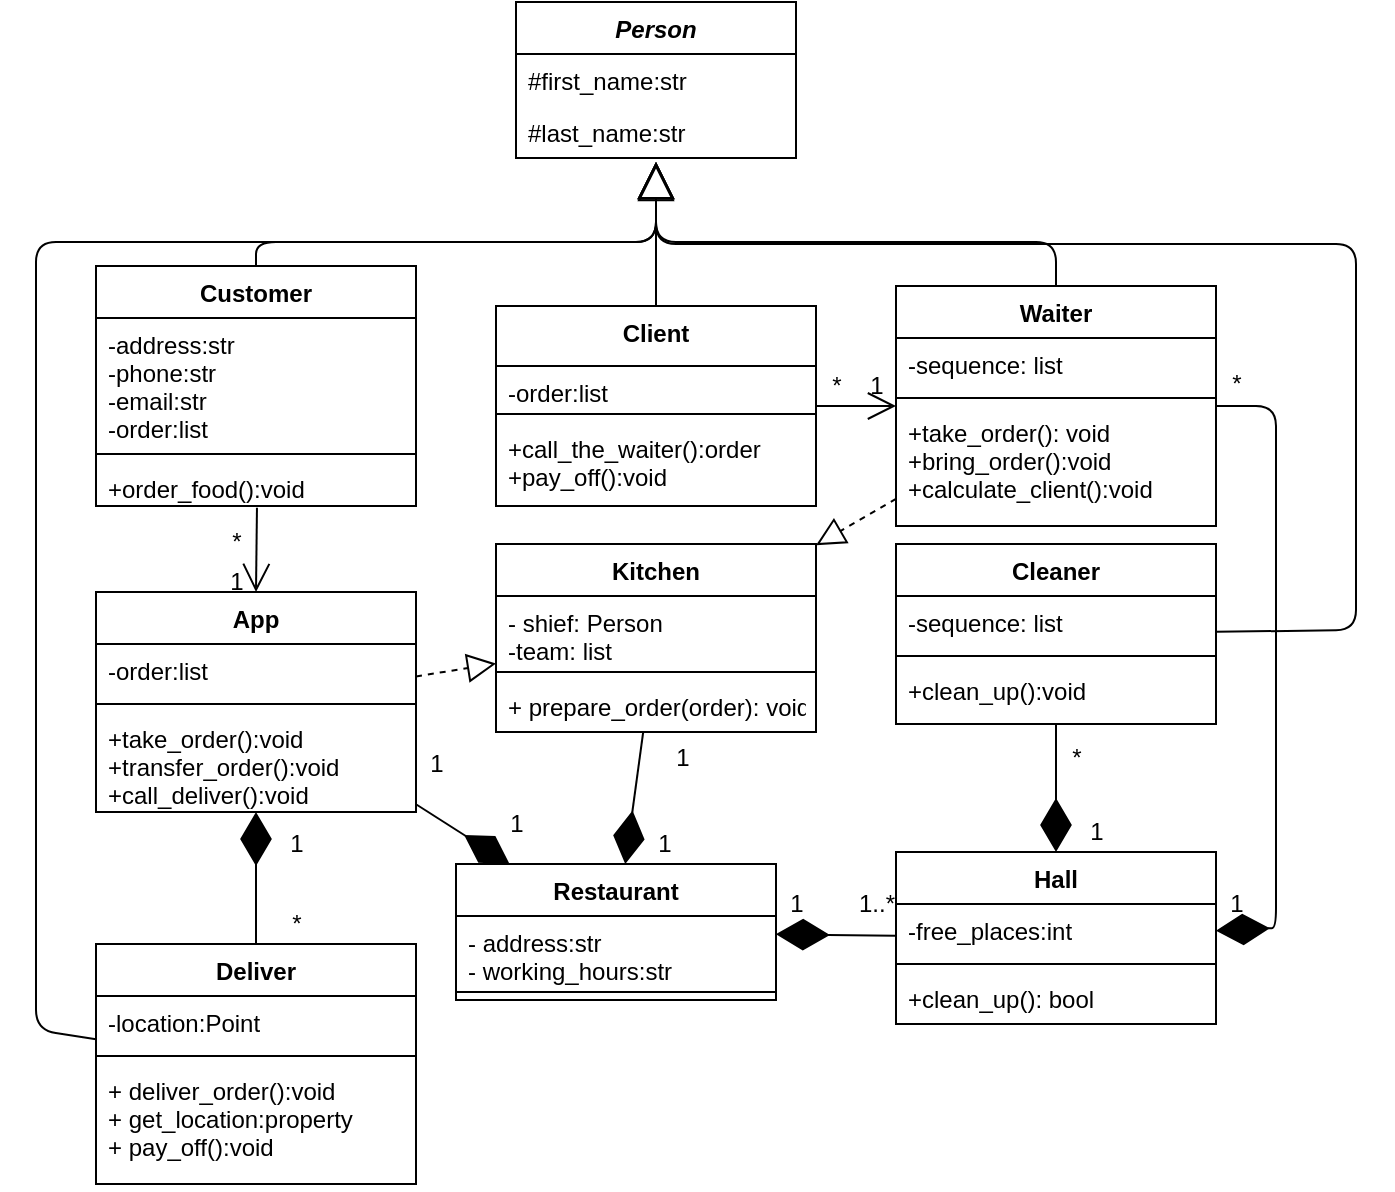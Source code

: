 <mxfile version="15.3.5" type="device"><diagram id="C5RBs43oDa-KdzZeNtuy" name="Page-1"><mxGraphModel dx="868" dy="452" grid="1" gridSize="10" guides="1" tooltips="1" connect="1" arrows="1" fold="1" page="1" pageScale="1" pageWidth="827" pageHeight="1169" math="0" shadow="0"><root><mxCell id="WIyWlLk6GJQsqaUBKTNV-0"/><mxCell id="WIyWlLk6GJQsqaUBKTNV-1" parent="WIyWlLk6GJQsqaUBKTNV-0"/><mxCell id="nlYJqfWwuizAwRs9Pgij-2" value="Kitchen" style="swimlane;fontStyle=1;align=center;verticalAlign=top;childLayout=stackLayout;horizontal=1;startSize=26;horizontalStack=0;resizeParent=1;resizeParentMax=0;resizeLast=0;collapsible=1;marginBottom=0;" parent="WIyWlLk6GJQsqaUBKTNV-1" vertex="1"><mxGeometry x="330" y="350" width="160" height="94" as="geometry"/></mxCell><mxCell id="nlYJqfWwuizAwRs9Pgij-3" value="- shief: Person&#xA;-team: list&#xA;" style="text;strokeColor=none;fillColor=none;align=left;verticalAlign=top;spacingLeft=4;spacingRight=4;overflow=hidden;rotatable=0;points=[[0,0.5],[1,0.5]];portConstraint=eastwest;" parent="nlYJqfWwuizAwRs9Pgij-2" vertex="1"><mxGeometry y="26" width="160" height="34" as="geometry"/></mxCell><mxCell id="nlYJqfWwuizAwRs9Pgij-4" value="" style="line;strokeWidth=1;fillColor=none;align=left;verticalAlign=middle;spacingTop=-1;spacingLeft=3;spacingRight=3;rotatable=0;labelPosition=right;points=[];portConstraint=eastwest;" parent="nlYJqfWwuizAwRs9Pgij-2" vertex="1"><mxGeometry y="60" width="160" height="8" as="geometry"/></mxCell><mxCell id="nlYJqfWwuizAwRs9Pgij-5" value="+ prepare_order(order): void&#xA;" style="text;strokeColor=none;fillColor=none;align=left;verticalAlign=top;spacingLeft=4;spacingRight=4;overflow=hidden;rotatable=0;points=[[0,0.5],[1,0.5]];portConstraint=eastwest;" parent="nlYJqfWwuizAwRs9Pgij-2" vertex="1"><mxGeometry y="68" width="160" height="26" as="geometry"/></mxCell><mxCell id="nlYJqfWwuizAwRs9Pgij-6" value="Client" style="swimlane;fontStyle=1;align=center;verticalAlign=top;childLayout=stackLayout;horizontal=1;startSize=30;horizontalStack=0;resizeParent=1;resizeParentMax=0;resizeLast=0;collapsible=1;marginBottom=0;" parent="WIyWlLk6GJQsqaUBKTNV-1" vertex="1"><mxGeometry x="330" y="231" width="160" height="100" as="geometry"><mxRectangle x="240" y="130" width="70" height="30" as="alternateBounds"/></mxGeometry></mxCell><mxCell id="nlYJqfWwuizAwRs9Pgij-7" value="-order:list" style="text;strokeColor=none;fillColor=none;align=left;verticalAlign=top;spacingLeft=4;spacingRight=4;overflow=hidden;rotatable=0;points=[[0,0.5],[1,0.5]];portConstraint=eastwest;" parent="nlYJqfWwuizAwRs9Pgij-6" vertex="1"><mxGeometry y="30" width="160" height="20" as="geometry"/></mxCell><mxCell id="nlYJqfWwuizAwRs9Pgij-8" value="" style="line;strokeWidth=1;fillColor=none;align=left;verticalAlign=middle;spacingTop=-1;spacingLeft=3;spacingRight=3;rotatable=0;labelPosition=right;points=[];portConstraint=eastwest;" parent="nlYJqfWwuizAwRs9Pgij-6" vertex="1"><mxGeometry y="50" width="160" height="8" as="geometry"/></mxCell><mxCell id="nlYJqfWwuizAwRs9Pgij-9" value="+call_the_waiter():order&#xA;+pay_off():void&#xA;" style="text;strokeColor=none;fillColor=none;align=left;verticalAlign=top;spacingLeft=4;spacingRight=4;overflow=hidden;rotatable=0;points=[[0,0.5],[1,0.5]];portConstraint=eastwest;" parent="nlYJqfWwuizAwRs9Pgij-6" vertex="1"><mxGeometry y="58" width="160" height="42" as="geometry"/></mxCell><mxCell id="nlYJqfWwuizAwRs9Pgij-19" value="App" style="swimlane;fontStyle=1;align=center;verticalAlign=top;childLayout=stackLayout;horizontal=1;startSize=26;horizontalStack=0;resizeParent=1;resizeParentMax=0;resizeLast=0;collapsible=1;marginBottom=0;" parent="WIyWlLk6GJQsqaUBKTNV-1" vertex="1"><mxGeometry x="130" y="374" width="160" height="110" as="geometry"/></mxCell><mxCell id="nlYJqfWwuizAwRs9Pgij-20" value="-order:list" style="text;strokeColor=none;fillColor=none;align=left;verticalAlign=top;spacingLeft=4;spacingRight=4;overflow=hidden;rotatable=0;points=[[0,0.5],[1,0.5]];portConstraint=eastwest;" parent="nlYJqfWwuizAwRs9Pgij-19" vertex="1"><mxGeometry y="26" width="160" height="26" as="geometry"/></mxCell><mxCell id="nlYJqfWwuizAwRs9Pgij-21" value="" style="line;strokeWidth=1;fillColor=none;align=left;verticalAlign=middle;spacingTop=-1;spacingLeft=3;spacingRight=3;rotatable=0;labelPosition=right;points=[];portConstraint=eastwest;" parent="nlYJqfWwuizAwRs9Pgij-19" vertex="1"><mxGeometry y="52" width="160" height="8" as="geometry"/></mxCell><mxCell id="nlYJqfWwuizAwRs9Pgij-22" value="+take_order():void&#xA;+transfer_order():void&#xA;+call_deliver():void&#xA;" style="text;strokeColor=none;fillColor=none;align=left;verticalAlign=top;spacingLeft=4;spacingRight=4;overflow=hidden;rotatable=0;points=[[0,0.5],[1,0.5]];portConstraint=eastwest;" parent="nlYJqfWwuizAwRs9Pgij-19" vertex="1"><mxGeometry y="60" width="160" height="50" as="geometry"/></mxCell><mxCell id="nlYJqfWwuizAwRs9Pgij-48" value="Person" style="swimlane;fontStyle=3;childLayout=stackLayout;horizontal=1;startSize=26;fillColor=none;horizontalStack=0;resizeParent=1;resizeParentMax=0;resizeLast=0;collapsible=1;marginBottom=0;" parent="WIyWlLk6GJQsqaUBKTNV-1" vertex="1"><mxGeometry x="340" y="79" width="140" height="78" as="geometry"/></mxCell><mxCell id="nlYJqfWwuizAwRs9Pgij-49" value="#first_name:str&#xA;" style="text;strokeColor=none;fillColor=none;align=left;verticalAlign=top;spacingLeft=4;spacingRight=4;overflow=hidden;rotatable=0;points=[[0,0.5],[1,0.5]];portConstraint=eastwest;" parent="nlYJqfWwuizAwRs9Pgij-48" vertex="1"><mxGeometry y="26" width="140" height="26" as="geometry"/></mxCell><mxCell id="nlYJqfWwuizAwRs9Pgij-50" value="#last_name:str" style="text;strokeColor=none;fillColor=none;align=left;verticalAlign=top;spacingLeft=4;spacingRight=4;overflow=hidden;rotatable=0;points=[[0,0.5],[1,0.5]];portConstraint=eastwest;" parent="nlYJqfWwuizAwRs9Pgij-48" vertex="1"><mxGeometry y="52" width="140" height="26" as="geometry"/></mxCell><mxCell id="nlYJqfWwuizAwRs9Pgij-54" value="Deliver" style="swimlane;fontStyle=1;align=center;verticalAlign=top;childLayout=stackLayout;horizontal=1;startSize=26;horizontalStack=0;resizeParent=1;resizeParentMax=0;resizeLast=0;collapsible=1;marginBottom=0;" parent="WIyWlLk6GJQsqaUBKTNV-1" vertex="1"><mxGeometry x="130" y="550" width="160" height="120" as="geometry"/></mxCell><mxCell id="nlYJqfWwuizAwRs9Pgij-55" value="-location:Point" style="text;strokeColor=none;fillColor=none;align=left;verticalAlign=top;spacingLeft=4;spacingRight=4;overflow=hidden;rotatable=0;points=[[0,0.5],[1,0.5]];portConstraint=eastwest;" parent="nlYJqfWwuizAwRs9Pgij-54" vertex="1"><mxGeometry y="26" width="160" height="26" as="geometry"/></mxCell><mxCell id="nlYJqfWwuizAwRs9Pgij-56" value="" style="line;strokeWidth=1;fillColor=none;align=left;verticalAlign=middle;spacingTop=-1;spacingLeft=3;spacingRight=3;rotatable=0;labelPosition=right;points=[];portConstraint=eastwest;" parent="nlYJqfWwuizAwRs9Pgij-54" vertex="1"><mxGeometry y="52" width="160" height="8" as="geometry"/></mxCell><mxCell id="nlYJqfWwuizAwRs9Pgij-57" value="+ deliver_order():void&#xA;+ get_location:property&#xA;+ pay_off():void" style="text;strokeColor=none;fillColor=none;align=left;verticalAlign=top;spacingLeft=4;spacingRight=4;overflow=hidden;rotatable=0;points=[[0,0.5],[1,0.5]];portConstraint=eastwest;" parent="nlYJqfWwuizAwRs9Pgij-54" vertex="1"><mxGeometry y="60" width="160" height="60" as="geometry"/></mxCell><mxCell id="nlYJqfWwuizAwRs9Pgij-59" value="Restaurant" style="swimlane;fontStyle=1;align=center;verticalAlign=top;childLayout=stackLayout;horizontal=1;startSize=26;horizontalStack=0;resizeParent=1;resizeParentMax=0;resizeLast=0;collapsible=1;marginBottom=0;" parent="WIyWlLk6GJQsqaUBKTNV-1" vertex="1"><mxGeometry x="310" y="510" width="160" height="68" as="geometry"/></mxCell><mxCell id="nlYJqfWwuizAwRs9Pgij-60" value="- address:str&#xA;- working_hours:str" style="text;strokeColor=none;fillColor=none;align=left;verticalAlign=top;spacingLeft=4;spacingRight=4;overflow=hidden;rotatable=0;points=[[0,0.5],[1,0.5]];portConstraint=eastwest;" parent="nlYJqfWwuizAwRs9Pgij-59" vertex="1"><mxGeometry y="26" width="160" height="34" as="geometry"/></mxCell><mxCell id="nlYJqfWwuizAwRs9Pgij-61" value="" style="line;strokeWidth=1;fillColor=none;align=left;verticalAlign=middle;spacingTop=-1;spacingLeft=3;spacingRight=3;rotatable=0;labelPosition=right;points=[];portConstraint=eastwest;" parent="nlYJqfWwuizAwRs9Pgij-59" vertex="1"><mxGeometry y="60" width="160" height="8" as="geometry"/></mxCell><mxCell id="nlYJqfWwuizAwRs9Pgij-65" value="" style="endArrow=block;endSize=16;endFill=0;html=1;exitX=0.5;exitY=0;exitDx=0;exitDy=0;" parent="WIyWlLk6GJQsqaUBKTNV-1" source="nlYJqfWwuizAwRs9Pgij-84" edge="1"><mxGeometry width="160" relative="1" as="geometry"><mxPoint x="210" y="205" as="sourcePoint"/><mxPoint x="410" y="159" as="targetPoint"/><Array as="points"><mxPoint x="210" y="199"/><mxPoint x="410" y="199"/></Array></mxGeometry></mxCell><mxCell id="nlYJqfWwuizAwRs9Pgij-66" value="" style="endArrow=block;endSize=16;endFill=0;html=1;exitX=0.5;exitY=0;exitDx=0;exitDy=0;" parent="WIyWlLk6GJQsqaUBKTNV-1" source="nlYJqfWwuizAwRs9Pgij-6" edge="1"><mxGeometry width="160" relative="1" as="geometry"><mxPoint x="420" y="229" as="sourcePoint"/><mxPoint x="410" y="159" as="targetPoint"/><Array as="points"><mxPoint x="410" y="199"/></Array></mxGeometry></mxCell><mxCell id="nlYJqfWwuizAwRs9Pgij-67" value="" style="endArrow=block;endSize=16;endFill=0;html=1;exitX=0.5;exitY=0;exitDx=0;exitDy=0;" parent="WIyWlLk6GJQsqaUBKTNV-1" source="nlYJqfWwuizAwRs9Pgij-105" edge="1"><mxGeometry x="0.04" width="160" relative="1" as="geometry"><mxPoint x="610" y="229.0" as="sourcePoint"/><mxPoint x="410" y="159" as="targetPoint"/><Array as="points"><mxPoint x="610" y="199"/><mxPoint x="410" y="199"/><mxPoint x="410" y="179"/></Array><mxPoint as="offset"/></mxGeometry></mxCell><mxCell id="nlYJqfWwuizAwRs9Pgij-68" value="Hall" style="swimlane;fontStyle=1;align=center;verticalAlign=top;childLayout=stackLayout;horizontal=1;startSize=26;horizontalStack=0;resizeParent=1;resizeParentMax=0;resizeLast=0;collapsible=1;marginBottom=0;" parent="WIyWlLk6GJQsqaUBKTNV-1" vertex="1"><mxGeometry x="530" y="504" width="160" height="86" as="geometry"/></mxCell><mxCell id="nlYJqfWwuizAwRs9Pgij-69" value="-free_places:int" style="text;strokeColor=none;fillColor=none;align=left;verticalAlign=top;spacingLeft=4;spacingRight=4;overflow=hidden;rotatable=0;points=[[0,0.5],[1,0.5]];portConstraint=eastwest;" parent="nlYJqfWwuizAwRs9Pgij-68" vertex="1"><mxGeometry y="26" width="160" height="26" as="geometry"/></mxCell><mxCell id="nlYJqfWwuizAwRs9Pgij-70" value="" style="line;strokeWidth=1;fillColor=none;align=left;verticalAlign=middle;spacingTop=-1;spacingLeft=3;spacingRight=3;rotatable=0;labelPosition=right;points=[];portConstraint=eastwest;" parent="nlYJqfWwuizAwRs9Pgij-68" vertex="1"><mxGeometry y="52" width="160" height="8" as="geometry"/></mxCell><mxCell id="nlYJqfWwuizAwRs9Pgij-71" value="+clean_up(): bool" style="text;strokeColor=none;fillColor=none;align=left;verticalAlign=top;spacingLeft=4;spacingRight=4;overflow=hidden;rotatable=0;points=[[0,0.5],[1,0.5]];portConstraint=eastwest;" parent="nlYJqfWwuizAwRs9Pgij-68" vertex="1"><mxGeometry y="60" width="160" height="26" as="geometry"/></mxCell><mxCell id="nlYJqfWwuizAwRs9Pgij-75" value="" style="endArrow=block;endSize=16;endFill=0;html=1;" parent="WIyWlLk6GJQsqaUBKTNV-1" source="nlYJqfWwuizAwRs9Pgij-54" edge="1"><mxGeometry width="160" relative="1" as="geometry"><mxPoint x="290" y="439" as="sourcePoint"/><mxPoint x="410" y="159" as="targetPoint"/><Array as="points"><mxPoint x="100" y="593"/><mxPoint x="100" y="479"/><mxPoint x="100" y="199"/><mxPoint x="410" y="199"/></Array></mxGeometry></mxCell><mxCell id="nlYJqfWwuizAwRs9Pgij-76" value="" style="endArrow=open;endFill=1;endSize=12;html=1;entryX=0.5;entryY=0;entryDx=0;entryDy=0;exitX=0.503;exitY=1.042;exitDx=0;exitDy=0;exitPerimeter=0;" parent="WIyWlLk6GJQsqaUBKTNV-1" source="nlYJqfWwuizAwRs9Pgij-87" target="nlYJqfWwuizAwRs9Pgij-19" edge="1"><mxGeometry width="160" relative="1" as="geometry"><mxPoint x="240" y="349" as="sourcePoint"/><mxPoint x="450" y="319" as="targetPoint"/></mxGeometry></mxCell><mxCell id="nlYJqfWwuizAwRs9Pgij-77" value="&lt;div&gt;*&lt;/div&gt;" style="text;html=1;align=center;verticalAlign=middle;resizable=0;points=[];autosize=1;strokeColor=none;fillColor=none;" parent="WIyWlLk6GJQsqaUBKTNV-1" vertex="1"><mxGeometry x="190" y="339" width="20" height="20" as="geometry"/></mxCell><mxCell id="nlYJqfWwuizAwRs9Pgij-78" value="&lt;div&gt;1&lt;/div&gt;" style="text;html=1;align=center;verticalAlign=middle;resizable=0;points=[];autosize=1;strokeColor=none;fillColor=none;" parent="WIyWlLk6GJQsqaUBKTNV-1" vertex="1"><mxGeometry x="190" y="359" width="20" height="20" as="geometry"/></mxCell><mxCell id="nlYJqfWwuizAwRs9Pgij-84" value="Customer" style="swimlane;fontStyle=1;align=center;verticalAlign=top;childLayout=stackLayout;horizontal=1;startSize=26;horizontalStack=0;resizeParent=1;resizeParentMax=0;resizeLast=0;collapsible=1;marginBottom=0;" parent="WIyWlLk6GJQsqaUBKTNV-1" vertex="1"><mxGeometry x="130" y="211" width="160" height="120" as="geometry"/></mxCell><mxCell id="nlYJqfWwuizAwRs9Pgij-85" value="-address:str&#xA;-phone:str&#xA;-email:str&#xA;-order:list" style="text;strokeColor=none;fillColor=none;align=left;verticalAlign=top;spacingLeft=4;spacingRight=4;overflow=hidden;rotatable=0;points=[[0,0.5],[1,0.5]];portConstraint=eastwest;" parent="nlYJqfWwuizAwRs9Pgij-84" vertex="1"><mxGeometry y="26" width="160" height="64" as="geometry"/></mxCell><mxCell id="nlYJqfWwuizAwRs9Pgij-86" value="" style="line;strokeWidth=1;fillColor=none;align=left;verticalAlign=middle;spacingTop=-1;spacingLeft=3;spacingRight=3;rotatable=0;labelPosition=right;points=[];portConstraint=eastwest;" parent="nlYJqfWwuizAwRs9Pgij-84" vertex="1"><mxGeometry y="90" width="160" height="8" as="geometry"/></mxCell><mxCell id="nlYJqfWwuizAwRs9Pgij-87" value="+order_food():void" style="text;strokeColor=none;fillColor=none;align=left;verticalAlign=top;spacingLeft=4;spacingRight=4;overflow=hidden;rotatable=0;points=[[0,0.5],[1,0.5]];portConstraint=eastwest;" parent="nlYJqfWwuizAwRs9Pgij-84" vertex="1"><mxGeometry y="98" width="160" height="22" as="geometry"/></mxCell><mxCell id="nlYJqfWwuizAwRs9Pgij-94" value="" style="endArrow=open;endFill=1;endSize=12;html=1;" parent="WIyWlLk6GJQsqaUBKTNV-1" source="nlYJqfWwuizAwRs9Pgij-6" target="nlYJqfWwuizAwRs9Pgij-105" edge="1"><mxGeometry width="160" relative="1" as="geometry"><mxPoint x="350" y="359" as="sourcePoint"/><mxPoint x="530" y="273.582" as="targetPoint"/></mxGeometry></mxCell><mxCell id="nlYJqfWwuizAwRs9Pgij-95" value="&lt;div&gt;*&lt;/div&gt;" style="text;html=1;align=center;verticalAlign=middle;resizable=0;points=[];autosize=1;strokeColor=none;fillColor=none;" parent="WIyWlLk6GJQsqaUBKTNV-1" vertex="1"><mxGeometry x="490" y="261" width="20" height="20" as="geometry"/></mxCell><mxCell id="nlYJqfWwuizAwRs9Pgij-96" value="1" style="text;html=1;align=center;verticalAlign=middle;resizable=0;points=[];autosize=1;strokeColor=none;fillColor=none;" parent="WIyWlLk6GJQsqaUBKTNV-1" vertex="1"><mxGeometry x="510" y="261" width="20" height="20" as="geometry"/></mxCell><mxCell id="nlYJqfWwuizAwRs9Pgij-97" value="" style="endArrow=diamondThin;endFill=1;endSize=24;html=1;" parent="WIyWlLk6GJQsqaUBKTNV-1" source="nlYJqfWwuizAwRs9Pgij-19" target="nlYJqfWwuizAwRs9Pgij-59" edge="1"><mxGeometry width="160" relative="1" as="geometry"><mxPoint x="270" y="439" as="sourcePoint"/><mxPoint x="430" y="439" as="targetPoint"/></mxGeometry></mxCell><mxCell id="nlYJqfWwuizAwRs9Pgij-99" value="" style="endArrow=diamondThin;endFill=1;endSize=24;html=1;" parent="WIyWlLk6GJQsqaUBKTNV-1" source="nlYJqfWwuizAwRs9Pgij-2" target="nlYJqfWwuizAwRs9Pgij-59" edge="1"><mxGeometry width="160" relative="1" as="geometry"><mxPoint x="400" y="369" as="sourcePoint"/><mxPoint x="560" y="369" as="targetPoint"/></mxGeometry></mxCell><mxCell id="nlYJqfWwuizAwRs9Pgij-101" value="" style="endArrow=diamondThin;endFill=1;endSize=24;html=1;" parent="WIyWlLk6GJQsqaUBKTNV-1" source="nlYJqfWwuizAwRs9Pgij-54" target="nlYJqfWwuizAwRs9Pgij-19" edge="1"><mxGeometry width="160" relative="1" as="geometry"><mxPoint x="200" y="439" as="sourcePoint"/><mxPoint x="360" y="439" as="targetPoint"/></mxGeometry></mxCell><mxCell id="nlYJqfWwuizAwRs9Pgij-105" value="Waiter" style="swimlane;fontStyle=1;align=center;verticalAlign=top;childLayout=stackLayout;horizontal=1;startSize=26;horizontalStack=0;resizeParent=1;resizeParentMax=0;resizeLast=0;collapsible=1;marginBottom=0;strokeColor=default;strokeWidth=1;" parent="WIyWlLk6GJQsqaUBKTNV-1" vertex="1"><mxGeometry x="530" y="221" width="160" height="120" as="geometry"/></mxCell><mxCell id="nlYJqfWwuizAwRs9Pgij-106" value="-sequence: list" style="text;strokeColor=none;fillColor=none;align=left;verticalAlign=top;spacingLeft=4;spacingRight=4;overflow=hidden;rotatable=0;points=[[0,0.5],[1,0.5]];portConstraint=eastwest;" parent="nlYJqfWwuizAwRs9Pgij-105" vertex="1"><mxGeometry y="26" width="160" height="26" as="geometry"/></mxCell><mxCell id="nlYJqfWwuizAwRs9Pgij-107" value="" style="line;strokeWidth=1;fillColor=none;align=left;verticalAlign=middle;spacingTop=-1;spacingLeft=3;spacingRight=3;rotatable=0;labelPosition=right;points=[];portConstraint=eastwest;" parent="nlYJqfWwuizAwRs9Pgij-105" vertex="1"><mxGeometry y="52" width="160" height="8" as="geometry"/></mxCell><mxCell id="nlYJqfWwuizAwRs9Pgij-108" value="+take_order(): void&#xA;+bring_order():void&#xA;+calculate_client():void " style="text;strokeColor=none;fillColor=none;align=left;verticalAlign=top;spacingLeft=4;spacingRight=4;overflow=hidden;rotatable=0;points=[[0,0.5],[1,0.5]];portConstraint=eastwest;" parent="nlYJqfWwuizAwRs9Pgij-105" vertex="1"><mxGeometry y="60" width="160" height="60" as="geometry"/></mxCell><mxCell id="nlYJqfWwuizAwRs9Pgij-110" value="" style="endArrow=diamondThin;endFill=1;endSize=24;html=1;" parent="WIyWlLk6GJQsqaUBKTNV-1" source="nlYJqfWwuizAwRs9Pgij-105" target="nlYJqfWwuizAwRs9Pgij-68" edge="1"><mxGeometry width="160" relative="1" as="geometry"><mxPoint x="440" y="369" as="sourcePoint"/><mxPoint x="600" y="369" as="targetPoint"/><Array as="points"><mxPoint x="720" y="281"/><mxPoint x="720" y="542"/></Array></mxGeometry></mxCell><mxCell id="nlYJqfWwuizAwRs9Pgij-112" value="" style="endArrow=diamondThin;endFill=1;endSize=24;html=1;" parent="WIyWlLk6GJQsqaUBKTNV-1" source="nlYJqfWwuizAwRs9Pgij-68" target="nlYJqfWwuizAwRs9Pgij-59" edge="1"><mxGeometry width="160" relative="1" as="geometry"><mxPoint x="330" y="389" as="sourcePoint"/><mxPoint x="490" y="389" as="targetPoint"/></mxGeometry></mxCell><mxCell id="nlYJqfWwuizAwRs9Pgij-117" value="Cleaner" style="swimlane;fontStyle=1;align=center;verticalAlign=top;childLayout=stackLayout;horizontal=1;startSize=26;horizontalStack=0;resizeParent=1;resizeParentMax=0;resizeLast=0;collapsible=1;marginBottom=0;strokeColor=default;strokeWidth=1;" parent="WIyWlLk6GJQsqaUBKTNV-1" vertex="1"><mxGeometry x="530" y="350" width="160" height="90" as="geometry"/></mxCell><mxCell id="nlYJqfWwuizAwRs9Pgij-118" value="-sequence: list    " style="text;strokeColor=none;fillColor=none;align=left;verticalAlign=top;spacingLeft=4;spacingRight=4;overflow=hidden;rotatable=0;points=[[0,0.5],[1,0.5]];portConstraint=eastwest;" parent="nlYJqfWwuizAwRs9Pgij-117" vertex="1"><mxGeometry y="26" width="160" height="26" as="geometry"/></mxCell><mxCell id="nlYJqfWwuizAwRs9Pgij-119" value="" style="line;strokeWidth=1;fillColor=none;align=left;verticalAlign=middle;spacingTop=-1;spacingLeft=3;spacingRight=3;rotatable=0;labelPosition=right;points=[];portConstraint=eastwest;" parent="nlYJqfWwuizAwRs9Pgij-117" vertex="1"><mxGeometry y="52" width="160" height="8" as="geometry"/></mxCell><mxCell id="nlYJqfWwuizAwRs9Pgij-120" value="+clean_up():void&#xA;" style="text;strokeColor=none;fillColor=none;align=left;verticalAlign=top;spacingLeft=4;spacingRight=4;overflow=hidden;rotatable=0;points=[[0,0.5],[1,0.5]];portConstraint=eastwest;" parent="nlYJqfWwuizAwRs9Pgij-117" vertex="1"><mxGeometry y="60" width="160" height="30" as="geometry"/></mxCell><mxCell id="nlYJqfWwuizAwRs9Pgij-122" value="" style="endArrow=block;endSize=16;endFill=0;html=1;" parent="WIyWlLk6GJQsqaUBKTNV-1" source="nlYJqfWwuizAwRs9Pgij-117" edge="1"><mxGeometry width="160" relative="1" as="geometry"><mxPoint x="570" y="340" as="sourcePoint"/><mxPoint x="410" y="160" as="targetPoint"/><Array as="points"><mxPoint x="760" y="393"/><mxPoint x="760" y="200"/><mxPoint x="410" y="200"/></Array></mxGeometry></mxCell><mxCell id="nlYJqfWwuizAwRs9Pgij-124" value="" style="endArrow=diamondThin;endFill=1;endSize=24;html=1;" parent="WIyWlLk6GJQsqaUBKTNV-1" source="nlYJqfWwuizAwRs9Pgij-117" target="nlYJqfWwuizAwRs9Pgij-68" edge="1"><mxGeometry width="160" relative="1" as="geometry"><mxPoint x="440" y="490" as="sourcePoint"/><mxPoint x="600" y="490" as="targetPoint"/></mxGeometry></mxCell><mxCell id="nlYJqfWwuizAwRs9Pgij-126" value="*" style="text;html=1;align=center;verticalAlign=middle;resizable=0;points=[];autosize=1;strokeColor=none;fillColor=none;" parent="WIyWlLk6GJQsqaUBKTNV-1" vertex="1"><mxGeometry x="690" y="260" width="20" height="20" as="geometry"/></mxCell><mxCell id="nlYJqfWwuizAwRs9Pgij-127" value="1" style="text;html=1;align=center;verticalAlign=middle;resizable=0;points=[];autosize=1;strokeColor=none;fillColor=none;" parent="WIyWlLk6GJQsqaUBKTNV-1" vertex="1"><mxGeometry x="690" y="520" width="20" height="20" as="geometry"/></mxCell><mxCell id="nlYJqfWwuizAwRs9Pgij-128" value="1" style="text;html=1;align=center;verticalAlign=middle;resizable=0;points=[];autosize=1;strokeColor=none;fillColor=none;rotation=0;" parent="WIyWlLk6GJQsqaUBKTNV-1" vertex="1"><mxGeometry x="620" y="484" width="20" height="20" as="geometry"/></mxCell><mxCell id="nlYJqfWwuizAwRs9Pgij-130" value="*" style="text;html=1;align=center;verticalAlign=middle;resizable=0;points=[];autosize=1;strokeColor=none;fillColor=none;" parent="WIyWlLk6GJQsqaUBKTNV-1" vertex="1"><mxGeometry x="610" y="447" width="20" height="20" as="geometry"/></mxCell><mxCell id="nlYJqfWwuizAwRs9Pgij-131" value="1" style="text;html=1;align=center;verticalAlign=middle;resizable=0;points=[];autosize=1;strokeColor=none;fillColor=none;" parent="WIyWlLk6GJQsqaUBKTNV-1" vertex="1"><mxGeometry x="470" y="520" width="20" height="20" as="geometry"/></mxCell><mxCell id="nlYJqfWwuizAwRs9Pgij-133" value="1..*" style="text;html=1;align=center;verticalAlign=middle;resizable=0;points=[];autosize=1;strokeColor=none;fillColor=none;" parent="WIyWlLk6GJQsqaUBKTNV-1" vertex="1"><mxGeometry x="505" y="520" width="30" height="20" as="geometry"/></mxCell><mxCell id="nlYJqfWwuizAwRs9Pgij-134" value="1" style="text;html=1;align=center;verticalAlign=middle;resizable=0;points=[];autosize=1;strokeColor=none;fillColor=none;" parent="WIyWlLk6GJQsqaUBKTNV-1" vertex="1"><mxGeometry x="404" y="490" width="20" height="20" as="geometry"/></mxCell><mxCell id="nlYJqfWwuizAwRs9Pgij-135" value="1" style="text;html=1;align=center;verticalAlign=middle;resizable=0;points=[];autosize=1;strokeColor=none;fillColor=none;" parent="WIyWlLk6GJQsqaUBKTNV-1" vertex="1"><mxGeometry x="413" y="447" width="20" height="20" as="geometry"/></mxCell><mxCell id="nlYJqfWwuizAwRs9Pgij-136" value="&lt;div&gt;1&lt;/div&gt;" style="text;html=1;align=center;verticalAlign=middle;resizable=0;points=[];autosize=1;strokeColor=none;fillColor=none;" parent="WIyWlLk6GJQsqaUBKTNV-1" vertex="1"><mxGeometry x="330" y="480" width="20" height="20" as="geometry"/></mxCell><mxCell id="nlYJqfWwuizAwRs9Pgij-137" value="1" style="text;html=1;align=center;verticalAlign=middle;resizable=0;points=[];autosize=1;strokeColor=none;fillColor=none;" parent="WIyWlLk6GJQsqaUBKTNV-1" vertex="1"><mxGeometry x="290" y="450" width="20" height="20" as="geometry"/></mxCell><mxCell id="nlYJqfWwuizAwRs9Pgij-138" value="*" style="text;html=1;align=center;verticalAlign=middle;resizable=0;points=[];autosize=1;strokeColor=none;fillColor=none;" parent="WIyWlLk6GJQsqaUBKTNV-1" vertex="1"><mxGeometry x="220" y="530" width="20" height="20" as="geometry"/></mxCell><mxCell id="nlYJqfWwuizAwRs9Pgij-139" value="1" style="text;html=1;align=center;verticalAlign=middle;resizable=0;points=[];autosize=1;strokeColor=none;fillColor=none;" parent="WIyWlLk6GJQsqaUBKTNV-1" vertex="1"><mxGeometry x="220" y="490" width="20" height="20" as="geometry"/></mxCell><mxCell id="nlYJqfWwuizAwRs9Pgij-141" value="" style="endArrow=block;dashed=1;endFill=0;endSize=12;html=1;" parent="WIyWlLk6GJQsqaUBKTNV-1" source="nlYJqfWwuizAwRs9Pgij-105" target="nlYJqfWwuizAwRs9Pgij-2" edge="1"><mxGeometry width="160" relative="1" as="geometry"><mxPoint x="360" y="360" as="sourcePoint"/><mxPoint x="520" y="360" as="targetPoint"/></mxGeometry></mxCell><mxCell id="nlYJqfWwuizAwRs9Pgij-142" value="" style="endArrow=block;dashed=1;endFill=0;endSize=12;html=1;" parent="WIyWlLk6GJQsqaUBKTNV-1" source="nlYJqfWwuizAwRs9Pgij-19" target="nlYJqfWwuizAwRs9Pgij-2" edge="1"><mxGeometry width="160" relative="1" as="geometry"><mxPoint x="310" y="360" as="sourcePoint"/><mxPoint x="470" y="360" as="targetPoint"/></mxGeometry></mxCell></root></mxGraphModel></diagram></mxfile>